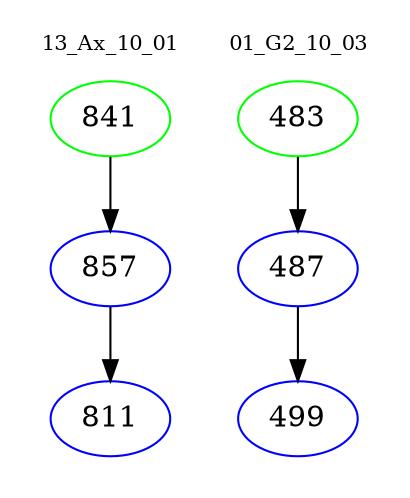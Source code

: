 digraph{
subgraph cluster_0 {
color = white
label = "13_Ax_10_01";
fontsize=10;
T0_841 [label="841", color="green"]
T0_841 -> T0_857 [color="black"]
T0_857 [label="857", color="blue"]
T0_857 -> T0_811 [color="black"]
T0_811 [label="811", color="blue"]
}
subgraph cluster_1 {
color = white
label = "01_G2_10_03";
fontsize=10;
T1_483 [label="483", color="green"]
T1_483 -> T1_487 [color="black"]
T1_487 [label="487", color="blue"]
T1_487 -> T1_499 [color="black"]
T1_499 [label="499", color="blue"]
}
}
